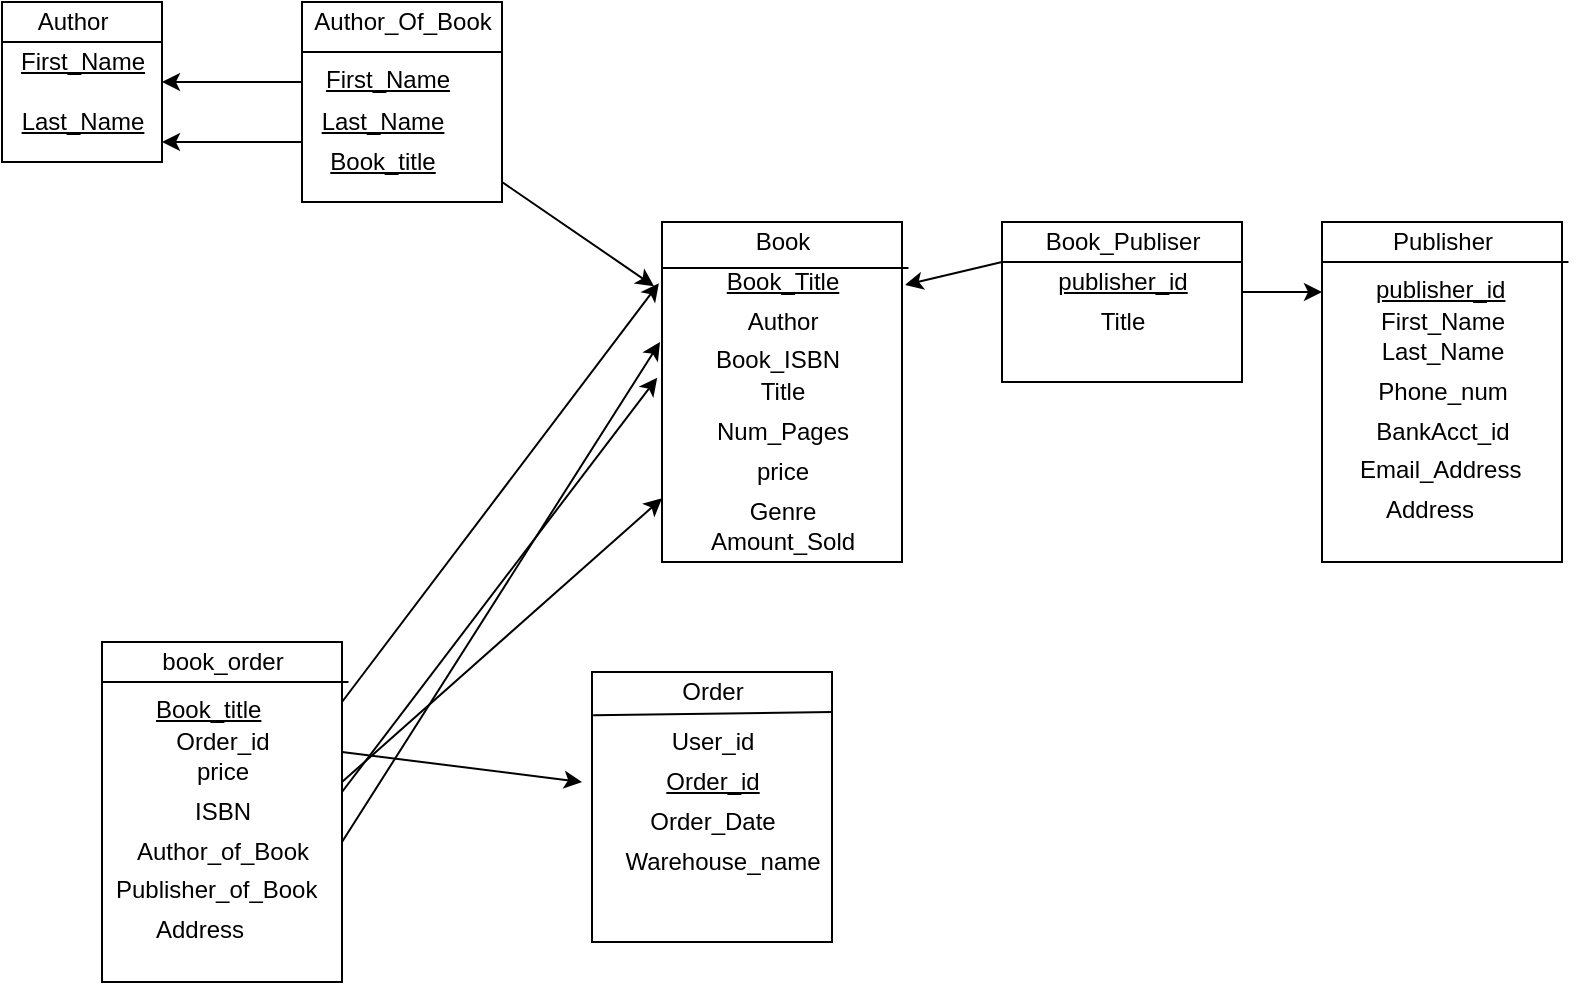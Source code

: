 <mxfile version="12.9.10" type="device"><diagram id="uHP7iaNikuATxwV6i3NM" name="Page-1"><mxGraphModel dx="1038" dy="499" grid="1" gridSize="10" guides="1" tooltips="1" connect="1" arrows="1" fold="1" page="1" pageScale="1" pageWidth="827" pageHeight="1169" math="0" shadow="0"><root><mxCell id="0"/><mxCell id="1" parent="0"/><mxCell id="BMXX6jedT7TcPHsjB4ke-29" value="" style="rounded=0;whiteSpace=wrap;html=1;" vertex="1" parent="1"><mxGeometry x="370" y="330" width="120" height="170" as="geometry"/></mxCell><mxCell id="BMXX6jedT7TcPHsjB4ke-1" value="" style="whiteSpace=wrap;html=1;aspect=fixed;" vertex="1" parent="1"><mxGeometry x="40" y="220" width="80" height="80" as="geometry"/></mxCell><mxCell id="BMXX6jedT7TcPHsjB4ke-2" value="" style="endArrow=none;html=1;exitX=0;exitY=0.25;exitDx=0;exitDy=0;" edge="1" parent="1" source="BMXX6jedT7TcPHsjB4ke-1"><mxGeometry width="50" height="50" relative="1" as="geometry"><mxPoint x="70" y="290" as="sourcePoint"/><mxPoint x="120" y="240" as="targetPoint"/></mxGeometry></mxCell><mxCell id="BMXX6jedT7TcPHsjB4ke-3" value="" style="whiteSpace=wrap;html=1;aspect=fixed;" vertex="1" parent="1"><mxGeometry x="190" y="220" width="100" height="100" as="geometry"/></mxCell><mxCell id="BMXX6jedT7TcPHsjB4ke-4" value="" style="endArrow=none;html=1;exitX=0;exitY=0.25;exitDx=0;exitDy=0;entryX=1;entryY=0.25;entryDx=0;entryDy=0;" edge="1" parent="1" source="BMXX6jedT7TcPHsjB4ke-3" target="BMXX6jedT7TcPHsjB4ke-3"><mxGeometry width="50" height="50" relative="1" as="geometry"><mxPoint x="220" y="290" as="sourcePoint"/><mxPoint x="270" y="240" as="targetPoint"/></mxGeometry></mxCell><mxCell id="BMXX6jedT7TcPHsjB4ke-5" value="Author" style="text;html=1;align=center;verticalAlign=middle;resizable=0;points=[];autosize=1;" vertex="1" parent="1"><mxGeometry x="50" y="220" width="50" height="20" as="geometry"/></mxCell><mxCell id="BMXX6jedT7TcPHsjB4ke-6" value="&lt;u&gt;First_Name&lt;/u&gt;" style="text;html=1;align=center;verticalAlign=middle;resizable=0;points=[];autosize=1;" vertex="1" parent="1"><mxGeometry x="40" y="240" width="80" height="20" as="geometry"/></mxCell><mxCell id="BMXX6jedT7TcPHsjB4ke-7" value="&lt;u&gt;Last_Name&lt;/u&gt;" style="text;html=1;align=center;verticalAlign=middle;resizable=0;points=[];autosize=1;" vertex="1" parent="1"><mxGeometry x="40" y="270" width="80" height="20" as="geometry"/></mxCell><mxCell id="BMXX6jedT7TcPHsjB4ke-8" value="&lt;span&gt;Author_Of_Book&lt;/span&gt;" style="text;html=1;align=center;verticalAlign=middle;resizable=0;points=[];autosize=1;" vertex="1" parent="1"><mxGeometry x="190" y="220" width="100" height="20" as="geometry"/></mxCell><mxCell id="BMXX6jedT7TcPHsjB4ke-13" value="" style="endArrow=classic;html=1;" edge="1" parent="1"><mxGeometry width="50" height="50" relative="1" as="geometry"><mxPoint x="190" y="260" as="sourcePoint"/><mxPoint x="120" y="260" as="targetPoint"/></mxGeometry></mxCell><mxCell id="BMXX6jedT7TcPHsjB4ke-15" value="" style="endArrow=classic;html=1;" edge="1" parent="1"><mxGeometry width="50" height="50" relative="1" as="geometry"><mxPoint x="190" y="290" as="sourcePoint"/><mxPoint x="120" y="290" as="targetPoint"/><Array as="points"><mxPoint x="150" y="290"/></Array></mxGeometry></mxCell><mxCell id="BMXX6jedT7TcPHsjB4ke-17" value="&lt;!--StartFragment--&gt;&lt;u style=&quot;font-family: Helvetica; font-size: 12px; font-style: normal; font-variant-ligatures: normal; font-variant-caps: normal; font-weight: 400; letter-spacing: normal; orphans: 2; text-align: center; text-indent: 0px; text-transform: none; widows: 2; word-spacing: 0px; -webkit-text-stroke-width: 0px;&quot;&gt;First_Name&lt;/u&gt;&lt;!--EndFragment--&gt;" style="text;whiteSpace=wrap;html=1;" vertex="1" parent="1"><mxGeometry x="200" y="245" width="90" height="30" as="geometry"/></mxCell><mxCell id="BMXX6jedT7TcPHsjB4ke-18" value="&lt;u&gt;Last_Name&lt;/u&gt;" style="text;html=1;align=center;verticalAlign=middle;resizable=0;points=[];autosize=1;" vertex="1" parent="1"><mxGeometry x="190" y="270" width="80" height="20" as="geometry"/></mxCell><mxCell id="BMXX6jedT7TcPHsjB4ke-19" value="&lt;u&gt;Book_title&lt;/u&gt;" style="text;html=1;align=center;verticalAlign=middle;resizable=0;points=[];autosize=1;" vertex="1" parent="1"><mxGeometry x="195" y="290" width="70" height="20" as="geometry"/></mxCell><mxCell id="BMXX6jedT7TcPHsjB4ke-20" value="" style="endArrow=classic;html=1;entryX=-0.033;entryY=0.189;entryDx=0;entryDy=0;entryPerimeter=0;" edge="1" parent="1" target="BMXX6jedT7TcPHsjB4ke-29"><mxGeometry width="50" height="50" relative="1" as="geometry"><mxPoint x="290" y="310" as="sourcePoint"/><mxPoint x="360" y="370" as="targetPoint"/></mxGeometry></mxCell><mxCell id="BMXX6jedT7TcPHsjB4ke-22" value="Book" style="text;html=1;align=center;verticalAlign=middle;resizable=0;points=[];autosize=1;" vertex="1" parent="1"><mxGeometry x="410" y="330" width="40" height="20" as="geometry"/></mxCell><mxCell id="BMXX6jedT7TcPHsjB4ke-23" value="&lt;u&gt;Book_Title&lt;/u&gt;" style="text;html=1;align=center;verticalAlign=middle;resizable=0;points=[];autosize=1;" vertex="1" parent="1"><mxGeometry x="395" y="350" width="70" height="20" as="geometry"/></mxCell><mxCell id="BMXX6jedT7TcPHsjB4ke-24" value="" style="endArrow=none;html=1;entryX=1.027;entryY=0.135;entryDx=0;entryDy=0;entryPerimeter=0;exitX=0;exitY=0.135;exitDx=0;exitDy=0;exitPerimeter=0;" edge="1" parent="1" source="BMXX6jedT7TcPHsjB4ke-29" target="BMXX6jedT7TcPHsjB4ke-29"><mxGeometry width="50" height="50" relative="1" as="geometry"><mxPoint x="650" y="120" as="sourcePoint"/><mxPoint x="700" y="70" as="targetPoint"/><Array as="points"/></mxGeometry></mxCell><mxCell id="BMXX6jedT7TcPHsjB4ke-27" value="Author" style="text;html=1;align=center;verticalAlign=middle;resizable=0;points=[];autosize=1;" vertex="1" parent="1"><mxGeometry x="405" y="370" width="50" height="20" as="geometry"/></mxCell><mxCell id="BMXX6jedT7TcPHsjB4ke-31" value="Title" style="text;html=1;align=center;verticalAlign=middle;resizable=0;points=[];autosize=1;" vertex="1" parent="1"><mxGeometry x="410" y="405" width="40" height="20" as="geometry"/></mxCell><mxCell id="BMXX6jedT7TcPHsjB4ke-33" value="Num_Pages" style="text;html=1;align=center;verticalAlign=middle;resizable=0;points=[];autosize=1;" vertex="1" parent="1"><mxGeometry x="390" y="425" width="80" height="20" as="geometry"/></mxCell><mxCell id="BMXX6jedT7TcPHsjB4ke-36" value="price" style="text;html=1;align=center;verticalAlign=middle;resizable=0;points=[];autosize=1;" vertex="1" parent="1"><mxGeometry x="410" y="445" width="40" height="20" as="geometry"/></mxCell><mxCell id="BMXX6jedT7TcPHsjB4ke-37" value="Genre" style="text;html=1;align=center;verticalAlign=middle;resizable=0;points=[];autosize=1;" vertex="1" parent="1"><mxGeometry x="405" y="465" width="50" height="20" as="geometry"/></mxCell><mxCell id="BMXX6jedT7TcPHsjB4ke-38" value="Amount_Sold" style="text;html=1;align=center;verticalAlign=middle;resizable=0;points=[];autosize=1;" vertex="1" parent="1"><mxGeometry x="385" y="480" width="90" height="20" as="geometry"/></mxCell><mxCell id="BMXX6jedT7TcPHsjB4ke-40" value="" style="rounded=0;whiteSpace=wrap;html=1;" vertex="1" parent="1"><mxGeometry x="540" y="330" width="120" height="80" as="geometry"/></mxCell><mxCell id="BMXX6jedT7TcPHsjB4ke-41" value="" style="endArrow=classic;html=1;entryX=1.013;entryY=0.185;entryDx=0;entryDy=0;entryPerimeter=0;" edge="1" parent="1" target="BMXX6jedT7TcPHsjB4ke-29"><mxGeometry width="50" height="50" relative="1" as="geometry"><mxPoint x="540" y="350" as="sourcePoint"/><mxPoint x="590" y="300" as="targetPoint"/></mxGeometry></mxCell><mxCell id="BMXX6jedT7TcPHsjB4ke-42" value="Book_Publiser" style="text;html=1;align=center;verticalAlign=middle;resizable=0;points=[];autosize=1;" vertex="1" parent="1"><mxGeometry x="555" y="330" width="90" height="20" as="geometry"/></mxCell><mxCell id="BMXX6jedT7TcPHsjB4ke-43" value="" style="endArrow=none;html=1;exitX=0;exitY=0.25;exitDx=0;exitDy=0;" edge="1" parent="1" source="BMXX6jedT7TcPHsjB4ke-40"><mxGeometry width="50" height="50" relative="1" as="geometry"><mxPoint x="610" y="400" as="sourcePoint"/><mxPoint x="660" y="350" as="targetPoint"/></mxGeometry></mxCell><mxCell id="BMXX6jedT7TcPHsjB4ke-44" value="Title" style="text;html=1;align=center;verticalAlign=middle;resizable=0;points=[];autosize=1;" vertex="1" parent="1"><mxGeometry x="580" y="370" width="40" height="20" as="geometry"/></mxCell><mxCell id="BMXX6jedT7TcPHsjB4ke-45" value="&lt;u&gt;publisher_id&lt;/u&gt;" style="text;html=1;align=center;verticalAlign=middle;resizable=0;points=[];autosize=1;" vertex="1" parent="1"><mxGeometry x="560" y="350" width="80" height="20" as="geometry"/></mxCell><mxCell id="BMXX6jedT7TcPHsjB4ke-46" value="" style="endArrow=classic;html=1;" edge="1" parent="1"><mxGeometry width="50" height="50" relative="1" as="geometry"><mxPoint x="660" y="365" as="sourcePoint"/><mxPoint x="700" y="365" as="targetPoint"/></mxGeometry></mxCell><mxCell id="BMXX6jedT7TcPHsjB4ke-47" value="" style="rounded=0;whiteSpace=wrap;html=1;" vertex="1" parent="1"><mxGeometry x="700" y="330" width="120" height="170" as="geometry"/></mxCell><mxCell id="BMXX6jedT7TcPHsjB4ke-48" value="Publisher" style="text;html=1;align=center;verticalAlign=middle;resizable=0;points=[];autosize=1;" vertex="1" parent="1"><mxGeometry x="725" y="330" width="70" height="20" as="geometry"/></mxCell><mxCell id="BMXX6jedT7TcPHsjB4ke-50" value="" style="endArrow=none;html=1;entryX=1.027;entryY=0.135;entryDx=0;entryDy=0;entryPerimeter=0;exitX=0;exitY=0.135;exitDx=0;exitDy=0;exitPerimeter=0;" edge="1" parent="1"><mxGeometry width="50" height="50" relative="1" as="geometry"><mxPoint x="700" y="350" as="sourcePoint"/><mxPoint x="823.24" y="350" as="targetPoint"/><Array as="points"/></mxGeometry></mxCell><mxCell id="BMXX6jedT7TcPHsjB4ke-51" value="&lt;!--StartFragment--&gt;&lt;u style=&quot;font-family: Helvetica; font-size: 12px; font-style: normal; font-variant-ligatures: normal; font-variant-caps: normal; font-weight: 400; letter-spacing: normal; orphans: 2; text-align: center; text-indent: 0px; text-transform: none; widows: 2; word-spacing: 0px; -webkit-text-stroke-width: 0px;&quot;&gt;publisher_id&lt;/u&gt;&lt;!--EndFragment--&gt;" style="text;whiteSpace=wrap;html=1;" vertex="1" parent="1"><mxGeometry x="725" y="350" width="90" height="30" as="geometry"/></mxCell><mxCell id="BMXX6jedT7TcPHsjB4ke-52" value="First_Name" style="text;html=1;align=center;verticalAlign=middle;resizable=0;points=[];autosize=1;" vertex="1" parent="1"><mxGeometry x="720" y="370" width="80" height="20" as="geometry"/></mxCell><mxCell id="BMXX6jedT7TcPHsjB4ke-54" value="Last_Name" style="text;html=1;align=center;verticalAlign=middle;resizable=0;points=[];autosize=1;" vertex="1" parent="1"><mxGeometry x="720" y="385" width="80" height="20" as="geometry"/></mxCell><mxCell id="BMXX6jedT7TcPHsjB4ke-55" value="Phone_num" style="text;html=1;align=center;verticalAlign=middle;resizable=0;points=[];autosize=1;" vertex="1" parent="1"><mxGeometry x="720" y="405" width="80" height="20" as="geometry"/></mxCell><mxCell id="BMXX6jedT7TcPHsjB4ke-56" value="BankAcct_id" style="text;html=1;align=center;verticalAlign=middle;resizable=0;points=[];autosize=1;" vertex="1" parent="1"><mxGeometry x="720" y="425" width="80" height="20" as="geometry"/></mxCell><mxCell id="BMXX6jedT7TcPHsjB4ke-58" value="&lt;!--StartFragment--&gt;&lt;span style=&quot;font-family: Helvetica; font-size: 12px; font-style: normal; font-variant-ligatures: normal; font-variant-caps: normal; font-weight: 400; letter-spacing: normal; orphans: 2; text-align: center; text-indent: 0px; text-transform: none; widows: 2; word-spacing: 0px; -webkit-text-stroke-width: 0px; text-decoration-style: initial; text-decoration-color: initial; float: none; display: inline !important;&quot;&gt;Email_Address&lt;/span&gt;&lt;!--EndFragment--&gt;" style="text;whiteSpace=wrap;html=1;" vertex="1" parent="1"><mxGeometry x="717" y="440" width="110" height="30" as="geometry"/></mxCell><mxCell id="BMXX6jedT7TcPHsjB4ke-59" value="&lt;!--StartFragment--&gt;&lt;span style=&quot;font-family: Helvetica; font-size: 12px; font-style: normal; font-variant-ligatures: normal; font-variant-caps: normal; font-weight: 400; letter-spacing: normal; orphans: 2; text-align: center; text-indent: 0px; text-transform: none; widows: 2; word-spacing: 0px; -webkit-text-stroke-width: 0px; text-decoration-style: initial; text-decoration-color: initial; float: none; display: inline !important;&quot;&gt;Address&lt;/span&gt;&lt;!--EndFragment--&gt;" style="text;whiteSpace=wrap;html=1;" vertex="1" parent="1"><mxGeometry x="730" y="460" width="70" height="30" as="geometry"/></mxCell><mxCell id="BMXX6jedT7TcPHsjB4ke-61" value="&lt;span style=&quot;font-family: &amp;#34;helvetica&amp;#34; ; font-size: 12px ; font-style: normal ; font-weight: 400 ; letter-spacing: normal ; text-align: center ; text-indent: 0px ; text-transform: none ; word-spacing: 0px&quot;&gt;Book_ISBN&lt;/span&gt;" style="text;whiteSpace=wrap;html=1;" vertex="1" parent="1"><mxGeometry x="395" y="385" width="90" height="30" as="geometry"/></mxCell><mxCell id="BMXX6jedT7TcPHsjB4ke-62" value="" style="rounded=0;whiteSpace=wrap;html=1;" vertex="1" parent="1"><mxGeometry x="90" y="540" width="120" height="170" as="geometry"/></mxCell><mxCell id="BMXX6jedT7TcPHsjB4ke-63" value="&lt;span&gt;book_order&lt;/span&gt;" style="text;html=1;align=center;verticalAlign=middle;resizable=0;points=[];autosize=1;" vertex="1" parent="1"><mxGeometry x="110" y="540" width="80" height="20" as="geometry"/></mxCell><mxCell id="BMXX6jedT7TcPHsjB4ke-64" value="" style="endArrow=none;html=1;entryX=1.027;entryY=0.135;entryDx=0;entryDy=0;entryPerimeter=0;exitX=0;exitY=0.135;exitDx=0;exitDy=0;exitPerimeter=0;" edge="1" parent="1"><mxGeometry width="50" height="50" relative="1" as="geometry"><mxPoint x="90" y="560" as="sourcePoint"/><mxPoint x="213.24" y="560" as="targetPoint"/><Array as="points"/></mxGeometry></mxCell><mxCell id="BMXX6jedT7TcPHsjB4ke-65" value="&lt;u style=&quot;font-family: &amp;#34;helvetica&amp;#34; ; font-size: 12px ; font-style: normal ; font-weight: 400 ; letter-spacing: normal ; text-align: center ; text-indent: 0px ; text-transform: none ; word-spacing: 0px&quot;&gt;Book_title&lt;/u&gt;" style="text;whiteSpace=wrap;html=1;" vertex="1" parent="1"><mxGeometry x="115" y="560" width="90" height="30" as="geometry"/></mxCell><mxCell id="BMXX6jedT7TcPHsjB4ke-66" value="Order_id" style="text;html=1;align=center;verticalAlign=middle;resizable=0;points=[];autosize=1;" vertex="1" parent="1"><mxGeometry x="120" y="580" width="60" height="20" as="geometry"/></mxCell><mxCell id="BMXX6jedT7TcPHsjB4ke-67" value="price" style="text;html=1;align=center;verticalAlign=middle;resizable=0;points=[];autosize=1;" vertex="1" parent="1"><mxGeometry x="130" y="595" width="40" height="20" as="geometry"/></mxCell><mxCell id="BMXX6jedT7TcPHsjB4ke-68" value="ISBN" style="text;html=1;align=center;verticalAlign=middle;resizable=0;points=[];autosize=1;" vertex="1" parent="1"><mxGeometry x="130" y="615" width="40" height="20" as="geometry"/></mxCell><mxCell id="BMXX6jedT7TcPHsjB4ke-69" value="Author_of_Book" style="text;html=1;align=center;verticalAlign=middle;resizable=0;points=[];autosize=1;" vertex="1" parent="1"><mxGeometry x="100" y="635" width="100" height="20" as="geometry"/></mxCell><mxCell id="BMXX6jedT7TcPHsjB4ke-70" value="&lt;span style=&quot;text-align: center&quot;&gt;Publisher_of_Book&lt;/span&gt;" style="text;whiteSpace=wrap;html=1;" vertex="1" parent="1"><mxGeometry x="95" y="650" width="110" height="30" as="geometry"/></mxCell><mxCell id="BMXX6jedT7TcPHsjB4ke-71" value="&lt;!--StartFragment--&gt;&lt;span style=&quot;font-family: Helvetica; font-size: 12px; font-style: normal; font-variant-ligatures: normal; font-variant-caps: normal; font-weight: 400; letter-spacing: normal; orphans: 2; text-align: center; text-indent: 0px; text-transform: none; widows: 2; word-spacing: 0px; -webkit-text-stroke-width: 0px; text-decoration-style: initial; text-decoration-color: initial; float: none; display: inline !important;&quot;&gt;Address&lt;/span&gt;&lt;!--EndFragment--&gt;" style="text;whiteSpace=wrap;html=1;" vertex="1" parent="1"><mxGeometry x="115" y="670" width="70" height="30" as="geometry"/></mxCell><mxCell id="BMXX6jedT7TcPHsjB4ke-72" value="" style="endArrow=classic;html=1;entryX=-0.013;entryY=0.18;entryDx=0;entryDy=0;entryPerimeter=0;" edge="1" parent="1" target="BMXX6jedT7TcPHsjB4ke-29"><mxGeometry width="50" height="50" relative="1" as="geometry"><mxPoint x="210" y="570" as="sourcePoint"/><mxPoint x="260" y="520" as="targetPoint"/></mxGeometry></mxCell><mxCell id="BMXX6jedT7TcPHsjB4ke-73" value="" style="endArrow=classic;html=1;" edge="1" parent="1" target="BMXX6jedT7TcPHsjB4ke-29"><mxGeometry width="50" height="50" relative="1" as="geometry"><mxPoint x="210" y="610" as="sourcePoint"/><mxPoint x="260" y="560" as="targetPoint"/></mxGeometry></mxCell><mxCell id="BMXX6jedT7TcPHsjB4ke-74" value="" style="endArrow=classic;html=1;entryX=-0.02;entryY=0.458;entryDx=0;entryDy=0;entryPerimeter=0;" edge="1" parent="1" target="BMXX6jedT7TcPHsjB4ke-29"><mxGeometry width="50" height="50" relative="1" as="geometry"><mxPoint x="210" y="615" as="sourcePoint"/><mxPoint x="260" y="565" as="targetPoint"/></mxGeometry></mxCell><mxCell id="BMXX6jedT7TcPHsjB4ke-75" value="" style="endArrow=classic;html=1;" edge="1" parent="1"><mxGeometry width="50" height="50" relative="1" as="geometry"><mxPoint x="210" y="640" as="sourcePoint"/><mxPoint x="369" y="390" as="targetPoint"/></mxGeometry></mxCell><mxCell id="BMXX6jedT7TcPHsjB4ke-77" value="" style="rounded=0;whiteSpace=wrap;html=1;" vertex="1" parent="1"><mxGeometry x="335" y="555" width="120" height="135" as="geometry"/></mxCell><mxCell id="BMXX6jedT7TcPHsjB4ke-78" value="Order" style="text;html=1;align=center;verticalAlign=middle;resizable=0;points=[];autosize=1;" vertex="1" parent="1"><mxGeometry x="370" y="555" width="50" height="20" as="geometry"/></mxCell><mxCell id="BMXX6jedT7TcPHsjB4ke-79" value="" style="endArrow=none;html=1;exitX=0.005;exitY=0.16;exitDx=0;exitDy=0;exitPerimeter=0;" edge="1" source="BMXX6jedT7TcPHsjB4ke-77" parent="1"><mxGeometry width="50" height="50" relative="1" as="geometry"><mxPoint x="405" y="625" as="sourcePoint"/><mxPoint x="455" y="575" as="targetPoint"/></mxGeometry></mxCell><mxCell id="BMXX6jedT7TcPHsjB4ke-80" value="User_id" style="text;html=1;align=center;verticalAlign=middle;resizable=0;points=[];autosize=1;" vertex="1" parent="1"><mxGeometry x="365" y="580" width="60" height="20" as="geometry"/></mxCell><mxCell id="BMXX6jedT7TcPHsjB4ke-81" value="&lt;u&gt;Order_id&lt;/u&gt;" style="text;html=1;align=center;verticalAlign=middle;resizable=0;points=[];autosize=1;" vertex="1" parent="1"><mxGeometry x="365" y="600" width="60" height="20" as="geometry"/></mxCell><mxCell id="BMXX6jedT7TcPHsjB4ke-83" value="Order_Date" style="text;html=1;align=center;verticalAlign=middle;resizable=0;points=[];autosize=1;" vertex="1" parent="1"><mxGeometry x="355" y="620" width="80" height="20" as="geometry"/></mxCell><mxCell id="BMXX6jedT7TcPHsjB4ke-84" value="Warehouse_name" style="text;html=1;align=center;verticalAlign=middle;resizable=0;points=[];autosize=1;" vertex="1" parent="1"><mxGeometry x="345" y="640" width="110" height="20" as="geometry"/></mxCell><mxCell id="BMXX6jedT7TcPHsjB4ke-85" value="" style="endArrow=classic;html=1;" edge="1" parent="1"><mxGeometry width="50" height="50" relative="1" as="geometry"><mxPoint x="210" y="595" as="sourcePoint"/><mxPoint x="330" y="610" as="targetPoint"/></mxGeometry></mxCell></root></mxGraphModel></diagram></mxfile>